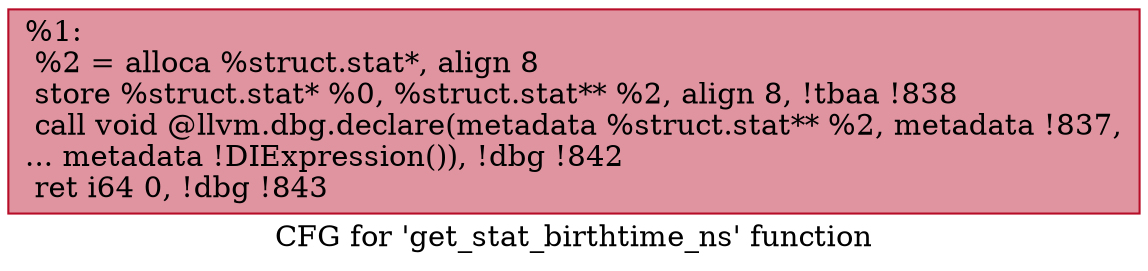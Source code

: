 digraph "CFG for 'get_stat_birthtime_ns' function" {
	label="CFG for 'get_stat_birthtime_ns' function";

	Node0x26e2540 [shape=record,color="#b70d28ff", style=filled, fillcolor="#b70d2870",label="{%1:\l  %2 = alloca %struct.stat*, align 8\l  store %struct.stat* %0, %struct.stat** %2, align 8, !tbaa !838\l  call void @llvm.dbg.declare(metadata %struct.stat** %2, metadata !837,\l... metadata !DIExpression()), !dbg !842\l  ret i64 0, !dbg !843\l}"];
}
